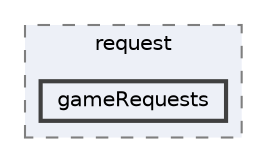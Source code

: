digraph "src/main/java/com/master1/planningpoker/dtos/request/gameRequests"
{
 // LATEX_PDF_SIZE
  bgcolor="transparent";
  edge [fontname=Helvetica,fontsize=10,labelfontname=Helvetica,labelfontsize=10];
  node [fontname=Helvetica,fontsize=10,shape=box,height=0.2,width=0.4];
  compound=true
  subgraph clusterdir_247480dab118958f365e9e11f17b9894 {
    graph [ bgcolor="#edf0f7", pencolor="grey50", label="request", fontname=Helvetica,fontsize=10 style="filled,dashed", URL="dir_247480dab118958f365e9e11f17b9894.html",tooltip=""]
  dir_ab850285fbcdbd3cd51ee4f2a8934a55 [label="gameRequests", fillcolor="#edf0f7", color="grey25", style="filled,bold", URL="dir_ab850285fbcdbd3cd51ee4f2a8934a55.html",tooltip=""];
  }
}
